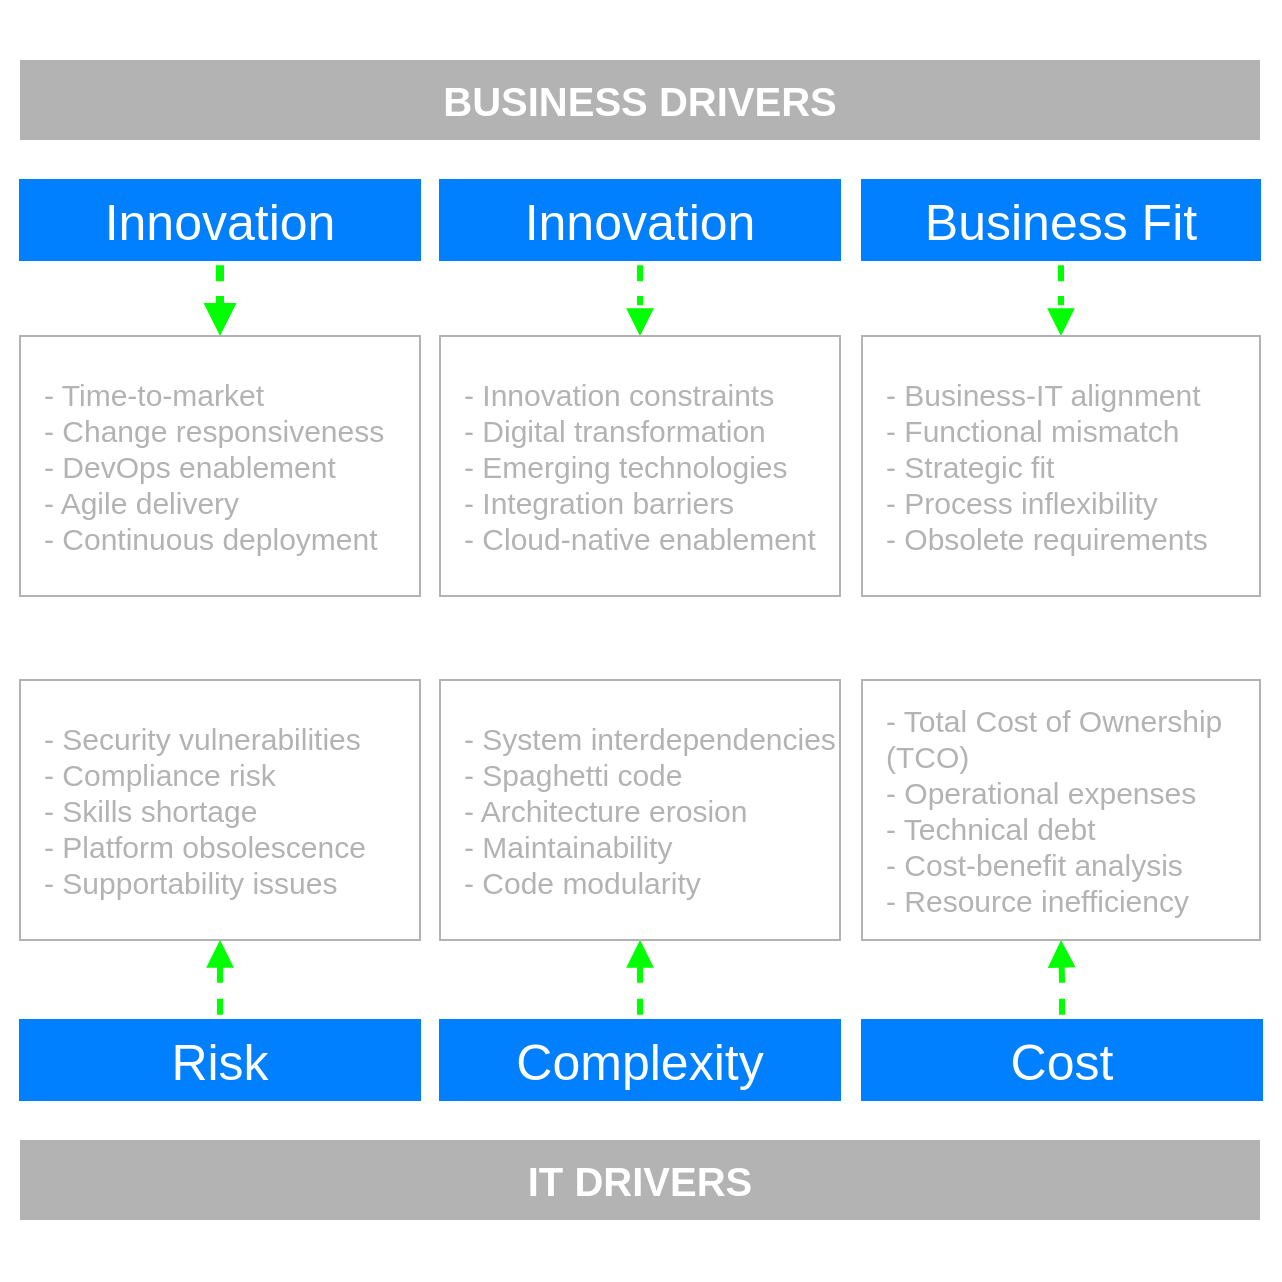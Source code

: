 <mxfile version="25.0.3">
  <diagram name="Page-1" id="zzx9vncP7qMIxzlKidM1">
    <mxGraphModel dx="1428" dy="1089" grid="1" gridSize="10" guides="1" tooltips="1" connect="1" arrows="1" fold="1" page="0" pageScale="1" pageWidth="827" pageHeight="1169" math="0" shadow="0">
      <root>
        <mxCell id="0" />
        <mxCell id="1" parent="0" />
        <mxCell id="FuxYZ5CNECJjs5ld3svG-31" value="" style="rounded=0;whiteSpace=wrap;html=1;fillColor=none;aspect=fixed;strokeColor=none;" vertex="1" parent="1">
          <mxGeometry x="150" y="-30" width="640" height="640" as="geometry" />
        </mxCell>
        <mxCell id="FuxYZ5CNECJjs5ld3svG-39" style="edgeStyle=orthogonalEdgeStyle;rounded=0;orthogonalLoop=1;jettySize=auto;html=1;strokeColor=#00FF00;strokeWidth=3;endArrow=block;endFill=1;flowAnimation=1;" edge="1" parent="1" source="FuxYZ5CNECJjs5ld3svG-1" target="FuxYZ5CNECJjs5ld3svG-3">
          <mxGeometry relative="1" as="geometry" />
        </mxCell>
        <mxCell id="FuxYZ5CNECJjs5ld3svG-1" value="Business Fit" style="rounded=0;whiteSpace=wrap;html=1;fontSize=25;fontColor=#FFFFFF;strokeColor=#007FFF;fillColor=#007FFF;" vertex="1" parent="1">
          <mxGeometry x="581" y="60" width="199" height="40" as="geometry" />
        </mxCell>
        <mxCell id="FuxYZ5CNECJjs5ld3svG-3" value="&lt;div&gt;- Business-IT alignment&lt;/div&gt;&lt;div&gt;- Functional mismatch&lt;/div&gt;&lt;div&gt;- Strategic fit&lt;/div&gt;&lt;div&gt;- Process inflexibility&lt;/div&gt;&lt;div&gt;- Obsolete requirements&lt;/div&gt;" style="rounded=0;whiteSpace=wrap;html=1;align=left;spacingLeft=10;fontColor=#B3B3B3;strokeColor=#B3B3B3;fontSize=15;" vertex="1" parent="1">
          <mxGeometry x="581" y="138" width="199" height="130" as="geometry" />
        </mxCell>
        <mxCell id="FuxYZ5CNECJjs5ld3svG-38" style="edgeStyle=orthogonalEdgeStyle;rounded=0;orthogonalLoop=1;jettySize=auto;html=1;strokeColor=#00FF00;strokeWidth=3;endArrow=block;endFill=1;flowAnimation=1;" edge="1" parent="1" source="FuxYZ5CNECJjs5ld3svG-5" target="FuxYZ5CNECJjs5ld3svG-6">
          <mxGeometry relative="1" as="geometry" />
        </mxCell>
        <mxCell id="FuxYZ5CNECJjs5ld3svG-5" value="Innovation" style="rounded=0;whiteSpace=wrap;html=1;fontSize=25;fontColor=#FFFFFF;strokeColor=#007FFF;fillColor=#007FFF;" vertex="1" parent="1">
          <mxGeometry x="370" y="60" width="200" height="40" as="geometry" />
        </mxCell>
        <mxCell id="FuxYZ5CNECJjs5ld3svG-6" value="&lt;div&gt;- Innovation constraints&lt;/div&gt;&lt;div&gt;- Digital transformation&lt;/div&gt;&lt;div&gt;- Emerging technologies&lt;/div&gt;&lt;div&gt;- Integration barriers&lt;/div&gt;&lt;div&gt;- Cloud-native enablement&lt;/div&gt;" style="rounded=0;whiteSpace=wrap;html=1;align=left;spacingLeft=10;fontColor=#B3B3B3;strokeColor=#B3B3B3;fontSize=15;" vertex="1" parent="1">
          <mxGeometry x="370" y="138" width="200" height="130" as="geometry" />
        </mxCell>
        <mxCell id="FuxYZ5CNECJjs5ld3svG-8" value="&lt;div&gt;- Time-to-market&lt;/div&gt;&lt;div&gt;- Change responsiveness&lt;/div&gt;&lt;div&gt;- DevOps enablement&lt;/div&gt;&lt;div&gt;- Agile delivery&lt;/div&gt;&lt;div&gt;- Continuous deployment&lt;/div&gt;" style="rounded=0;whiteSpace=wrap;html=1;align=left;spacingLeft=10;fontColor=#B3B3B3;strokeColor=#B3B3B3;fontSize=15;" vertex="1" parent="1">
          <mxGeometry x="160" y="138" width="200" height="130" as="geometry" />
        </mxCell>
        <mxCell id="FuxYZ5CNECJjs5ld3svG-46" style="edgeStyle=orthogonalEdgeStyle;rounded=0;orthogonalLoop=1;jettySize=auto;html=1;strokeColor=#00FF00;endArrow=block;endFill=1;flowAnimation=1;strokeWidth=4;" edge="1" parent="1" source="FuxYZ5CNECJjs5ld3svG-9" target="FuxYZ5CNECJjs5ld3svG-8">
          <mxGeometry relative="1" as="geometry" />
        </mxCell>
        <mxCell id="FuxYZ5CNECJjs5ld3svG-9" value="Innovation" style="rounded=0;whiteSpace=wrap;html=1;fontSize=25;fontColor=#FFFFFF;strokeColor=#007FFF;fillColor=#007FFF;" vertex="1" parent="1">
          <mxGeometry x="160" y="60" width="200" height="40" as="geometry" />
        </mxCell>
        <mxCell id="FuxYZ5CNECJjs5ld3svG-32" style="edgeStyle=orthogonalEdgeStyle;rounded=0;orthogonalLoop=1;jettySize=auto;html=1;flowAnimation=1;strokeColor=#00FF00;strokeWidth=3;endArrow=block;endFill=1;" edge="1" parent="1" source="FuxYZ5CNECJjs5ld3svG-12" target="FuxYZ5CNECJjs5ld3svG-13">
          <mxGeometry relative="1" as="geometry" />
        </mxCell>
        <mxCell id="FuxYZ5CNECJjs5ld3svG-12" value="Cost" style="rounded=0;whiteSpace=wrap;html=1;fontSize=25;fontColor=#FFFFFF;strokeColor=#007FFF;fillColor=#007FFF;" vertex="1" parent="1">
          <mxGeometry x="581" y="480" width="200" height="40" as="geometry" />
        </mxCell>
        <mxCell id="FuxYZ5CNECJjs5ld3svG-13" value="&lt;div&gt;- Total Cost of Ownership (TCO)&lt;/div&gt;&lt;div&gt;- Operational expenses&lt;/div&gt;&lt;div&gt;- Technical debt&lt;/div&gt;&lt;div&gt;- Cost-benefit analysis&lt;/div&gt;&lt;div&gt;- Resource inefficiency&lt;/div&gt;" style="rounded=0;whiteSpace=wrap;html=1;align=left;spacingLeft=10;fontColor=#B3B3B3;strokeColor=#B3B3B3;fontSize=15;" vertex="1" parent="1">
          <mxGeometry x="581" y="310" width="199" height="130" as="geometry" />
        </mxCell>
        <mxCell id="FuxYZ5CNECJjs5ld3svG-33" style="edgeStyle=orthogonalEdgeStyle;rounded=0;orthogonalLoop=1;jettySize=auto;html=1;flowAnimation=1;strokeColor=#00FF00;strokeWidth=3;endArrow=block;endFill=1;" edge="1" parent="1" source="FuxYZ5CNECJjs5ld3svG-15" target="FuxYZ5CNECJjs5ld3svG-16">
          <mxGeometry relative="1" as="geometry" />
        </mxCell>
        <mxCell id="FuxYZ5CNECJjs5ld3svG-15" value="Complexity" style="rounded=0;whiteSpace=wrap;html=1;fontSize=25;fontColor=#FFFFFF;strokeColor=#007FFF;fillColor=#007FFF;" vertex="1" parent="1">
          <mxGeometry x="370" y="480" width="200" height="40" as="geometry" />
        </mxCell>
        <mxCell id="FuxYZ5CNECJjs5ld3svG-16" value="&lt;div&gt;- System interdependencies&lt;/div&gt;&lt;div&gt;- Spaghetti code&lt;/div&gt;&lt;div&gt;- Architecture erosion&lt;/div&gt;&lt;div&gt;- Maintainability&lt;/div&gt;&lt;div&gt;- Code modularity&lt;/div&gt;" style="rounded=0;whiteSpace=wrap;html=1;align=left;spacingLeft=10;fontColor=#B3B3B3;strokeColor=#B3B3B3;fontSize=15;" vertex="1" parent="1">
          <mxGeometry x="370" y="310" width="200" height="130" as="geometry" />
        </mxCell>
        <mxCell id="FuxYZ5CNECJjs5ld3svG-17" value="&lt;div&gt;- Security vulnerabilities&lt;/div&gt;&lt;div&gt;- Compliance risk&lt;/div&gt;&lt;div&gt;- Skills shortage&lt;/div&gt;&lt;div&gt;- Platform obsolescence&lt;/div&gt;&lt;div&gt;- Supportability issues&lt;/div&gt;" style="rounded=0;whiteSpace=wrap;html=1;align=left;spacingLeft=10;fontColor=#B3B3B3;strokeColor=#B3B3B3;fontSize=15;" vertex="1" parent="1">
          <mxGeometry x="160" y="310" width="200" height="130" as="geometry" />
        </mxCell>
        <mxCell id="FuxYZ5CNECJjs5ld3svG-34" style="edgeStyle=orthogonalEdgeStyle;rounded=0;orthogonalLoop=1;jettySize=auto;html=1;flowAnimation=1;strokeColor=#00FF00;strokeWidth=3;endArrow=block;endFill=1;" edge="1" parent="1" source="FuxYZ5CNECJjs5ld3svG-19" target="FuxYZ5CNECJjs5ld3svG-17">
          <mxGeometry relative="1" as="geometry" />
        </mxCell>
        <mxCell id="FuxYZ5CNECJjs5ld3svG-19" value="Risk" style="rounded=0;whiteSpace=wrap;html=1;fontSize=25;fontColor=#FFFFFF;strokeColor=#007FFF;fillColor=#007FFF;" vertex="1" parent="1">
          <mxGeometry x="160" y="480" width="200" height="40" as="geometry" />
        </mxCell>
        <mxCell id="FuxYZ5CNECJjs5ld3svG-20" value="BUSINESS DRIVERS" style="rounded=0;whiteSpace=wrap;html=1;fillColor=#B3B3B3;strokeColor=none;fontStyle=1;align=center;fontColor=#FFFFFF;fontSize=20;" vertex="1" parent="1">
          <mxGeometry x="160" width="620" height="40" as="geometry" />
        </mxCell>
        <mxCell id="FuxYZ5CNECJjs5ld3svG-22" value="IT DRIVERS" style="rounded=0;whiteSpace=wrap;html=1;fillColor=#B3B3B3;fontStyle=1;strokeColor=none;align=center;fontColor=#FFFFFF;fontSize=20;" vertex="1" parent="1">
          <mxGeometry x="160" y="540" width="620" height="40" as="geometry" />
        </mxCell>
      </root>
    </mxGraphModel>
  </diagram>
</mxfile>
